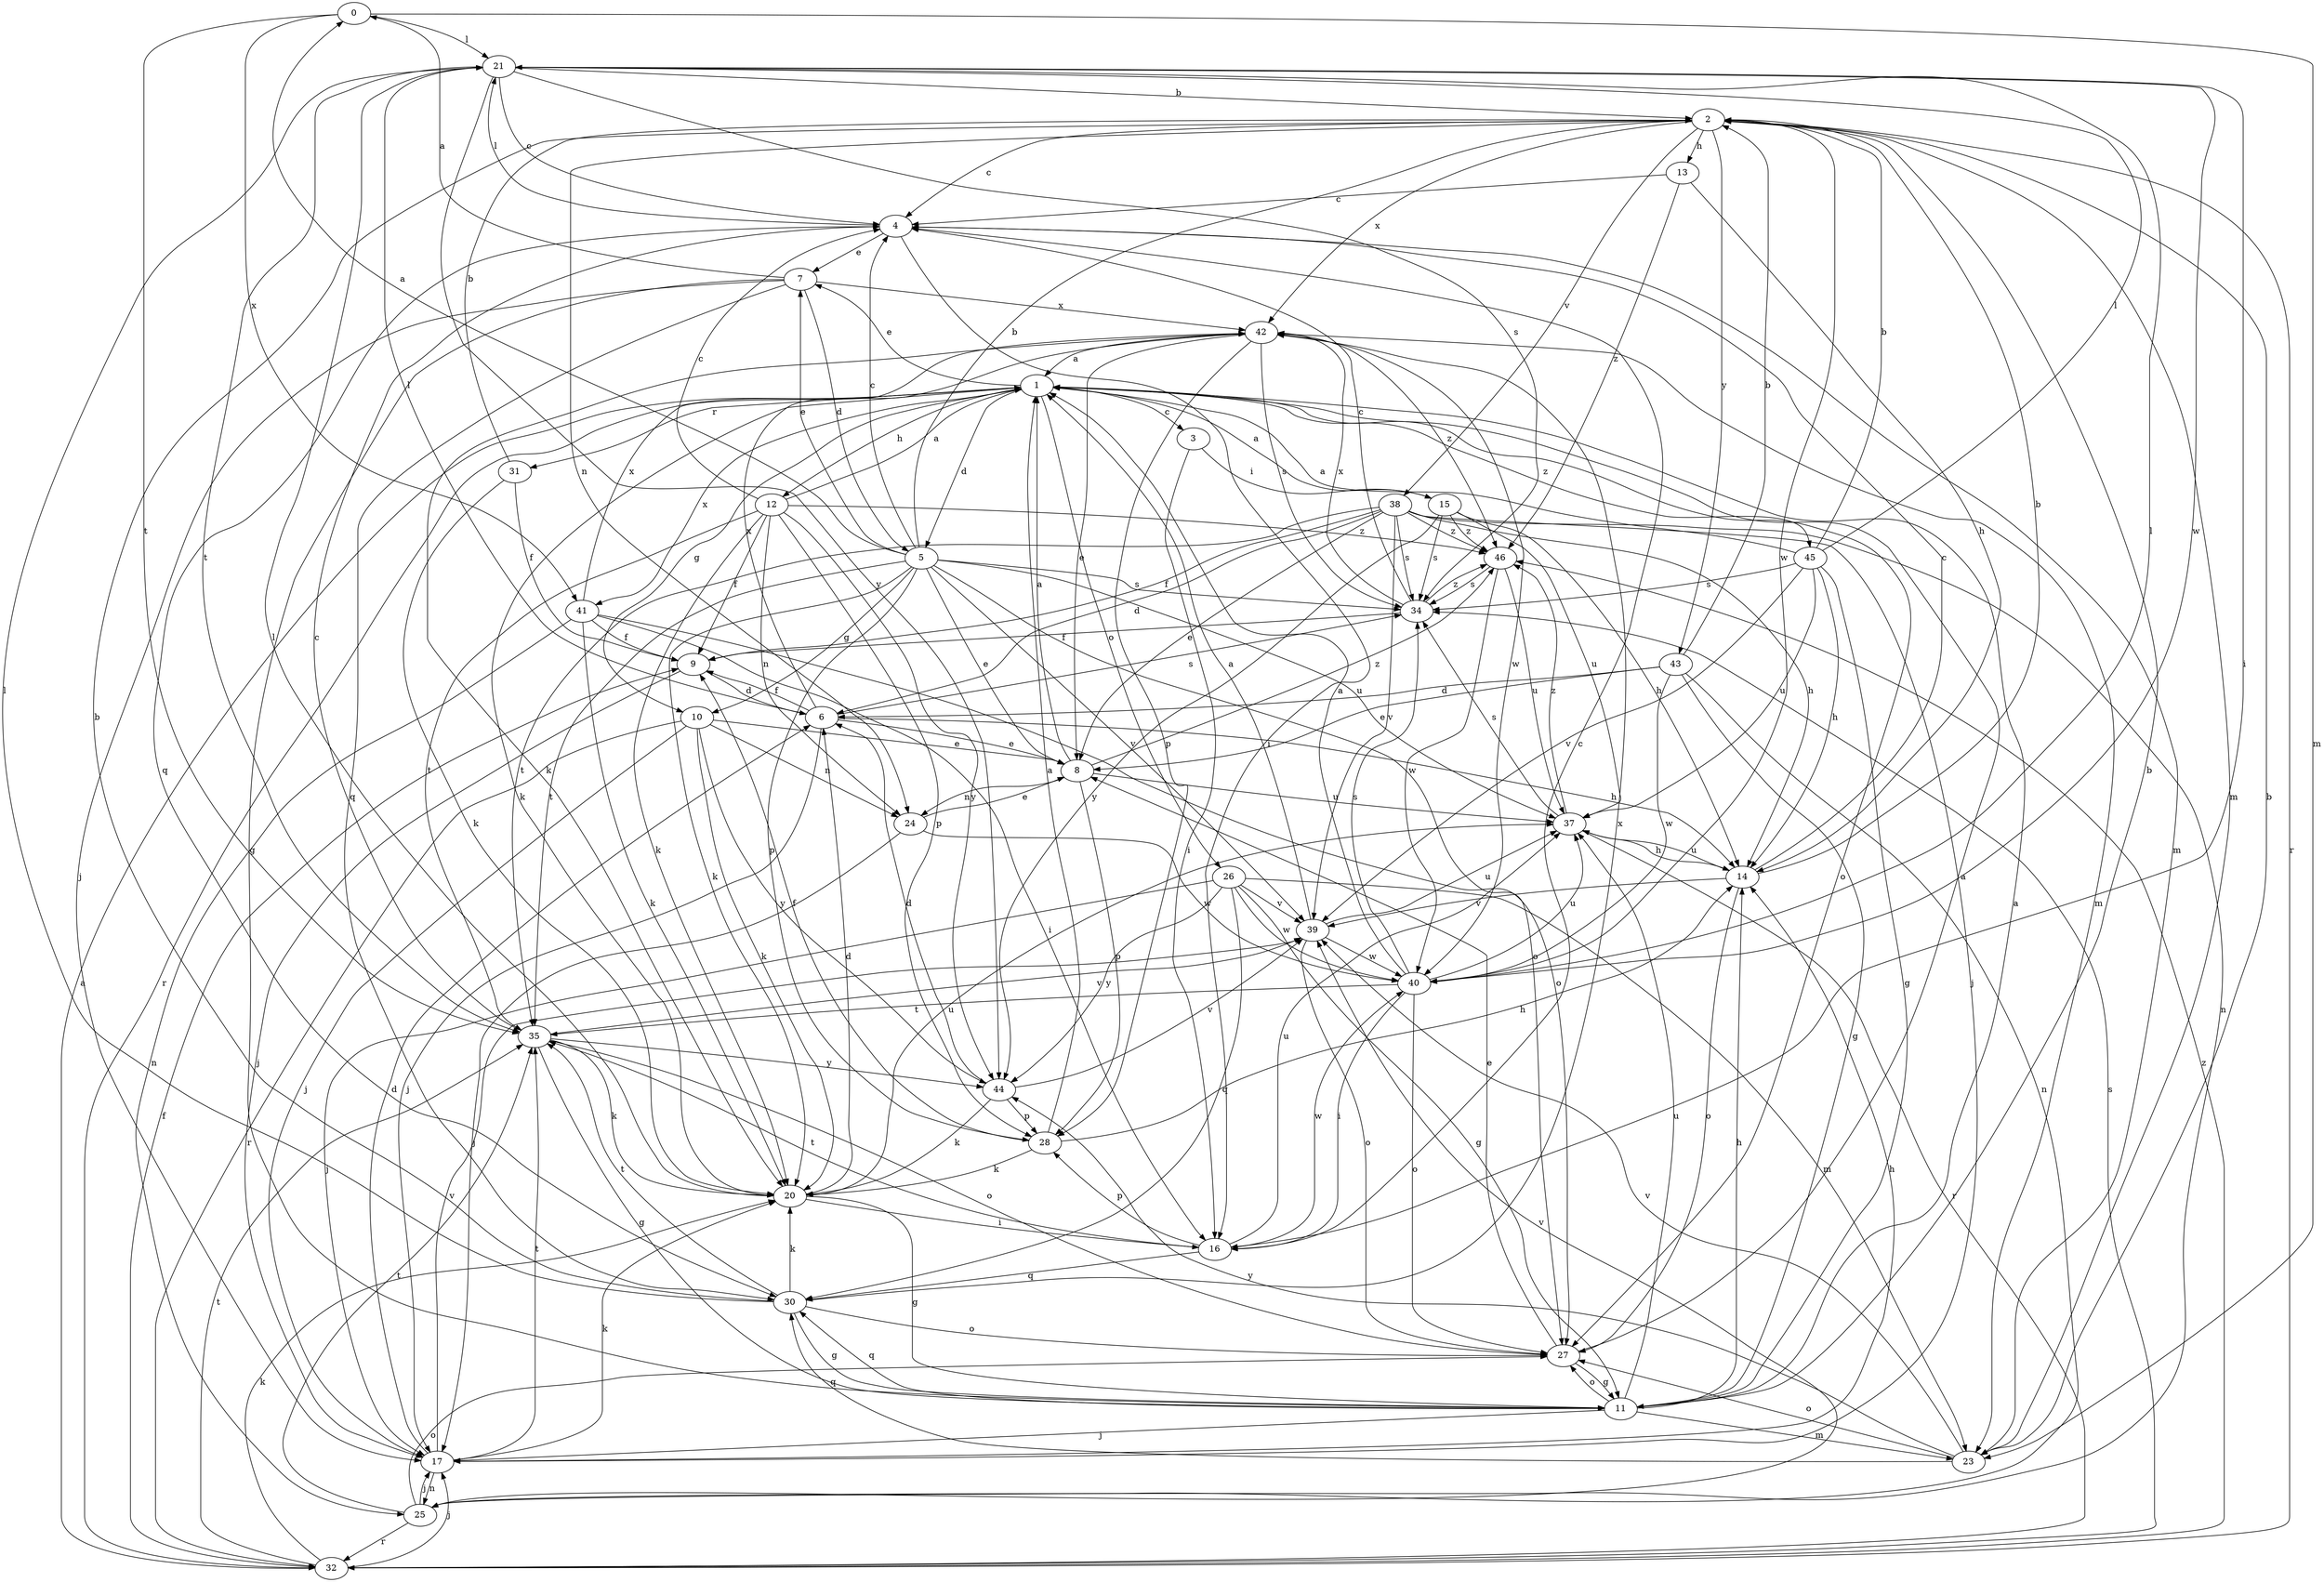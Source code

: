 strict digraph  {
0;
1;
2;
3;
4;
5;
6;
7;
8;
9;
10;
11;
12;
13;
14;
15;
16;
17;
20;
21;
23;
24;
25;
26;
27;
28;
30;
31;
32;
34;
35;
37;
38;
39;
40;
41;
42;
43;
44;
45;
46;
0 -> 21  [label=l];
0 -> 23  [label=m];
0 -> 35  [label=t];
0 -> 41  [label=x];
1 -> 3  [label=c];
1 -> 5  [label=d];
1 -> 7  [label=e];
1 -> 10  [label=g];
1 -> 12  [label=h];
1 -> 20  [label=k];
1 -> 26  [label=o];
1 -> 27  [label=o];
1 -> 31  [label=r];
1 -> 32  [label=r];
1 -> 41  [label=x];
1 -> 45  [label=z];
2 -> 4  [label=c];
2 -> 13  [label=h];
2 -> 23  [label=m];
2 -> 24  [label=n];
2 -> 32  [label=r];
2 -> 38  [label=v];
2 -> 40  [label=w];
2 -> 42  [label=x];
2 -> 43  [label=y];
3 -> 15  [label=i];
3 -> 16  [label=i];
4 -> 7  [label=e];
4 -> 16  [label=i];
4 -> 21  [label=l];
4 -> 23  [label=m];
4 -> 30  [label=q];
5 -> 0  [label=a];
5 -> 2  [label=b];
5 -> 4  [label=c];
5 -> 7  [label=e];
5 -> 8  [label=e];
5 -> 10  [label=g];
5 -> 20  [label=k];
5 -> 27  [label=o];
5 -> 28  [label=p];
5 -> 34  [label=s];
5 -> 35  [label=t];
5 -> 37  [label=u];
5 -> 39  [label=v];
6 -> 8  [label=e];
6 -> 9  [label=f];
6 -> 14  [label=h];
6 -> 17  [label=j];
6 -> 21  [label=l];
6 -> 34  [label=s];
6 -> 42  [label=x];
7 -> 0  [label=a];
7 -> 5  [label=d];
7 -> 11  [label=g];
7 -> 17  [label=j];
7 -> 30  [label=q];
7 -> 42  [label=x];
8 -> 1  [label=a];
8 -> 24  [label=n];
8 -> 28  [label=p];
8 -> 37  [label=u];
8 -> 46  [label=z];
9 -> 6  [label=d];
9 -> 17  [label=j];
10 -> 8  [label=e];
10 -> 17  [label=j];
10 -> 20  [label=k];
10 -> 24  [label=n];
10 -> 32  [label=r];
10 -> 44  [label=y];
11 -> 1  [label=a];
11 -> 2  [label=b];
11 -> 14  [label=h];
11 -> 17  [label=j];
11 -> 23  [label=m];
11 -> 27  [label=o];
11 -> 30  [label=q];
11 -> 37  [label=u];
12 -> 1  [label=a];
12 -> 4  [label=c];
12 -> 9  [label=f];
12 -> 20  [label=k];
12 -> 24  [label=n];
12 -> 28  [label=p];
12 -> 35  [label=t];
12 -> 44  [label=y];
12 -> 46  [label=z];
13 -> 4  [label=c];
13 -> 14  [label=h];
13 -> 46  [label=z];
14 -> 2  [label=b];
14 -> 4  [label=c];
14 -> 27  [label=o];
14 -> 37  [label=u];
14 -> 39  [label=v];
15 -> 1  [label=a];
15 -> 14  [label=h];
15 -> 34  [label=s];
15 -> 37  [label=u];
15 -> 44  [label=y];
15 -> 46  [label=z];
16 -> 4  [label=c];
16 -> 28  [label=p];
16 -> 30  [label=q];
16 -> 35  [label=t];
16 -> 37  [label=u];
16 -> 40  [label=w];
17 -> 6  [label=d];
17 -> 14  [label=h];
17 -> 20  [label=k];
17 -> 25  [label=n];
17 -> 35  [label=t];
17 -> 39  [label=v];
20 -> 6  [label=d];
20 -> 11  [label=g];
20 -> 16  [label=i];
20 -> 21  [label=l];
20 -> 37  [label=u];
21 -> 2  [label=b];
21 -> 4  [label=c];
21 -> 16  [label=i];
21 -> 34  [label=s];
21 -> 35  [label=t];
21 -> 40  [label=w];
21 -> 44  [label=y];
23 -> 2  [label=b];
23 -> 27  [label=o];
23 -> 30  [label=q];
23 -> 39  [label=v];
23 -> 44  [label=y];
24 -> 8  [label=e];
24 -> 17  [label=j];
24 -> 40  [label=w];
25 -> 17  [label=j];
25 -> 27  [label=o];
25 -> 32  [label=r];
25 -> 35  [label=t];
25 -> 39  [label=v];
26 -> 11  [label=g];
26 -> 17  [label=j];
26 -> 23  [label=m];
26 -> 30  [label=q];
26 -> 39  [label=v];
26 -> 40  [label=w];
26 -> 44  [label=y];
27 -> 1  [label=a];
27 -> 8  [label=e];
27 -> 11  [label=g];
28 -> 1  [label=a];
28 -> 9  [label=f];
28 -> 14  [label=h];
28 -> 20  [label=k];
30 -> 2  [label=b];
30 -> 11  [label=g];
30 -> 20  [label=k];
30 -> 21  [label=l];
30 -> 27  [label=o];
30 -> 35  [label=t];
30 -> 42  [label=x];
31 -> 2  [label=b];
31 -> 9  [label=f];
31 -> 20  [label=k];
32 -> 1  [label=a];
32 -> 9  [label=f];
32 -> 17  [label=j];
32 -> 20  [label=k];
32 -> 34  [label=s];
32 -> 35  [label=t];
32 -> 46  [label=z];
34 -> 4  [label=c];
34 -> 9  [label=f];
34 -> 42  [label=x];
34 -> 46  [label=z];
35 -> 4  [label=c];
35 -> 11  [label=g];
35 -> 20  [label=k];
35 -> 27  [label=o];
35 -> 39  [label=v];
35 -> 44  [label=y];
37 -> 14  [label=h];
37 -> 32  [label=r];
37 -> 34  [label=s];
37 -> 46  [label=z];
38 -> 6  [label=d];
38 -> 8  [label=e];
38 -> 9  [label=f];
38 -> 14  [label=h];
38 -> 17  [label=j];
38 -> 25  [label=n];
38 -> 34  [label=s];
38 -> 35  [label=t];
38 -> 39  [label=v];
38 -> 46  [label=z];
39 -> 1  [label=a];
39 -> 27  [label=o];
39 -> 37  [label=u];
39 -> 40  [label=w];
40 -> 1  [label=a];
40 -> 16  [label=i];
40 -> 21  [label=l];
40 -> 27  [label=o];
40 -> 34  [label=s];
40 -> 35  [label=t];
40 -> 37  [label=u];
41 -> 9  [label=f];
41 -> 16  [label=i];
41 -> 20  [label=k];
41 -> 25  [label=n];
41 -> 27  [label=o];
41 -> 42  [label=x];
42 -> 1  [label=a];
42 -> 8  [label=e];
42 -> 20  [label=k];
42 -> 23  [label=m];
42 -> 28  [label=p];
42 -> 34  [label=s];
42 -> 40  [label=w];
42 -> 46  [label=z];
43 -> 2  [label=b];
43 -> 6  [label=d];
43 -> 8  [label=e];
43 -> 11  [label=g];
43 -> 25  [label=n];
43 -> 40  [label=w];
44 -> 6  [label=d];
44 -> 20  [label=k];
44 -> 28  [label=p];
44 -> 39  [label=v];
45 -> 1  [label=a];
45 -> 2  [label=b];
45 -> 11  [label=g];
45 -> 14  [label=h];
45 -> 21  [label=l];
45 -> 34  [label=s];
45 -> 37  [label=u];
45 -> 39  [label=v];
46 -> 34  [label=s];
46 -> 37  [label=u];
46 -> 40  [label=w];
}
